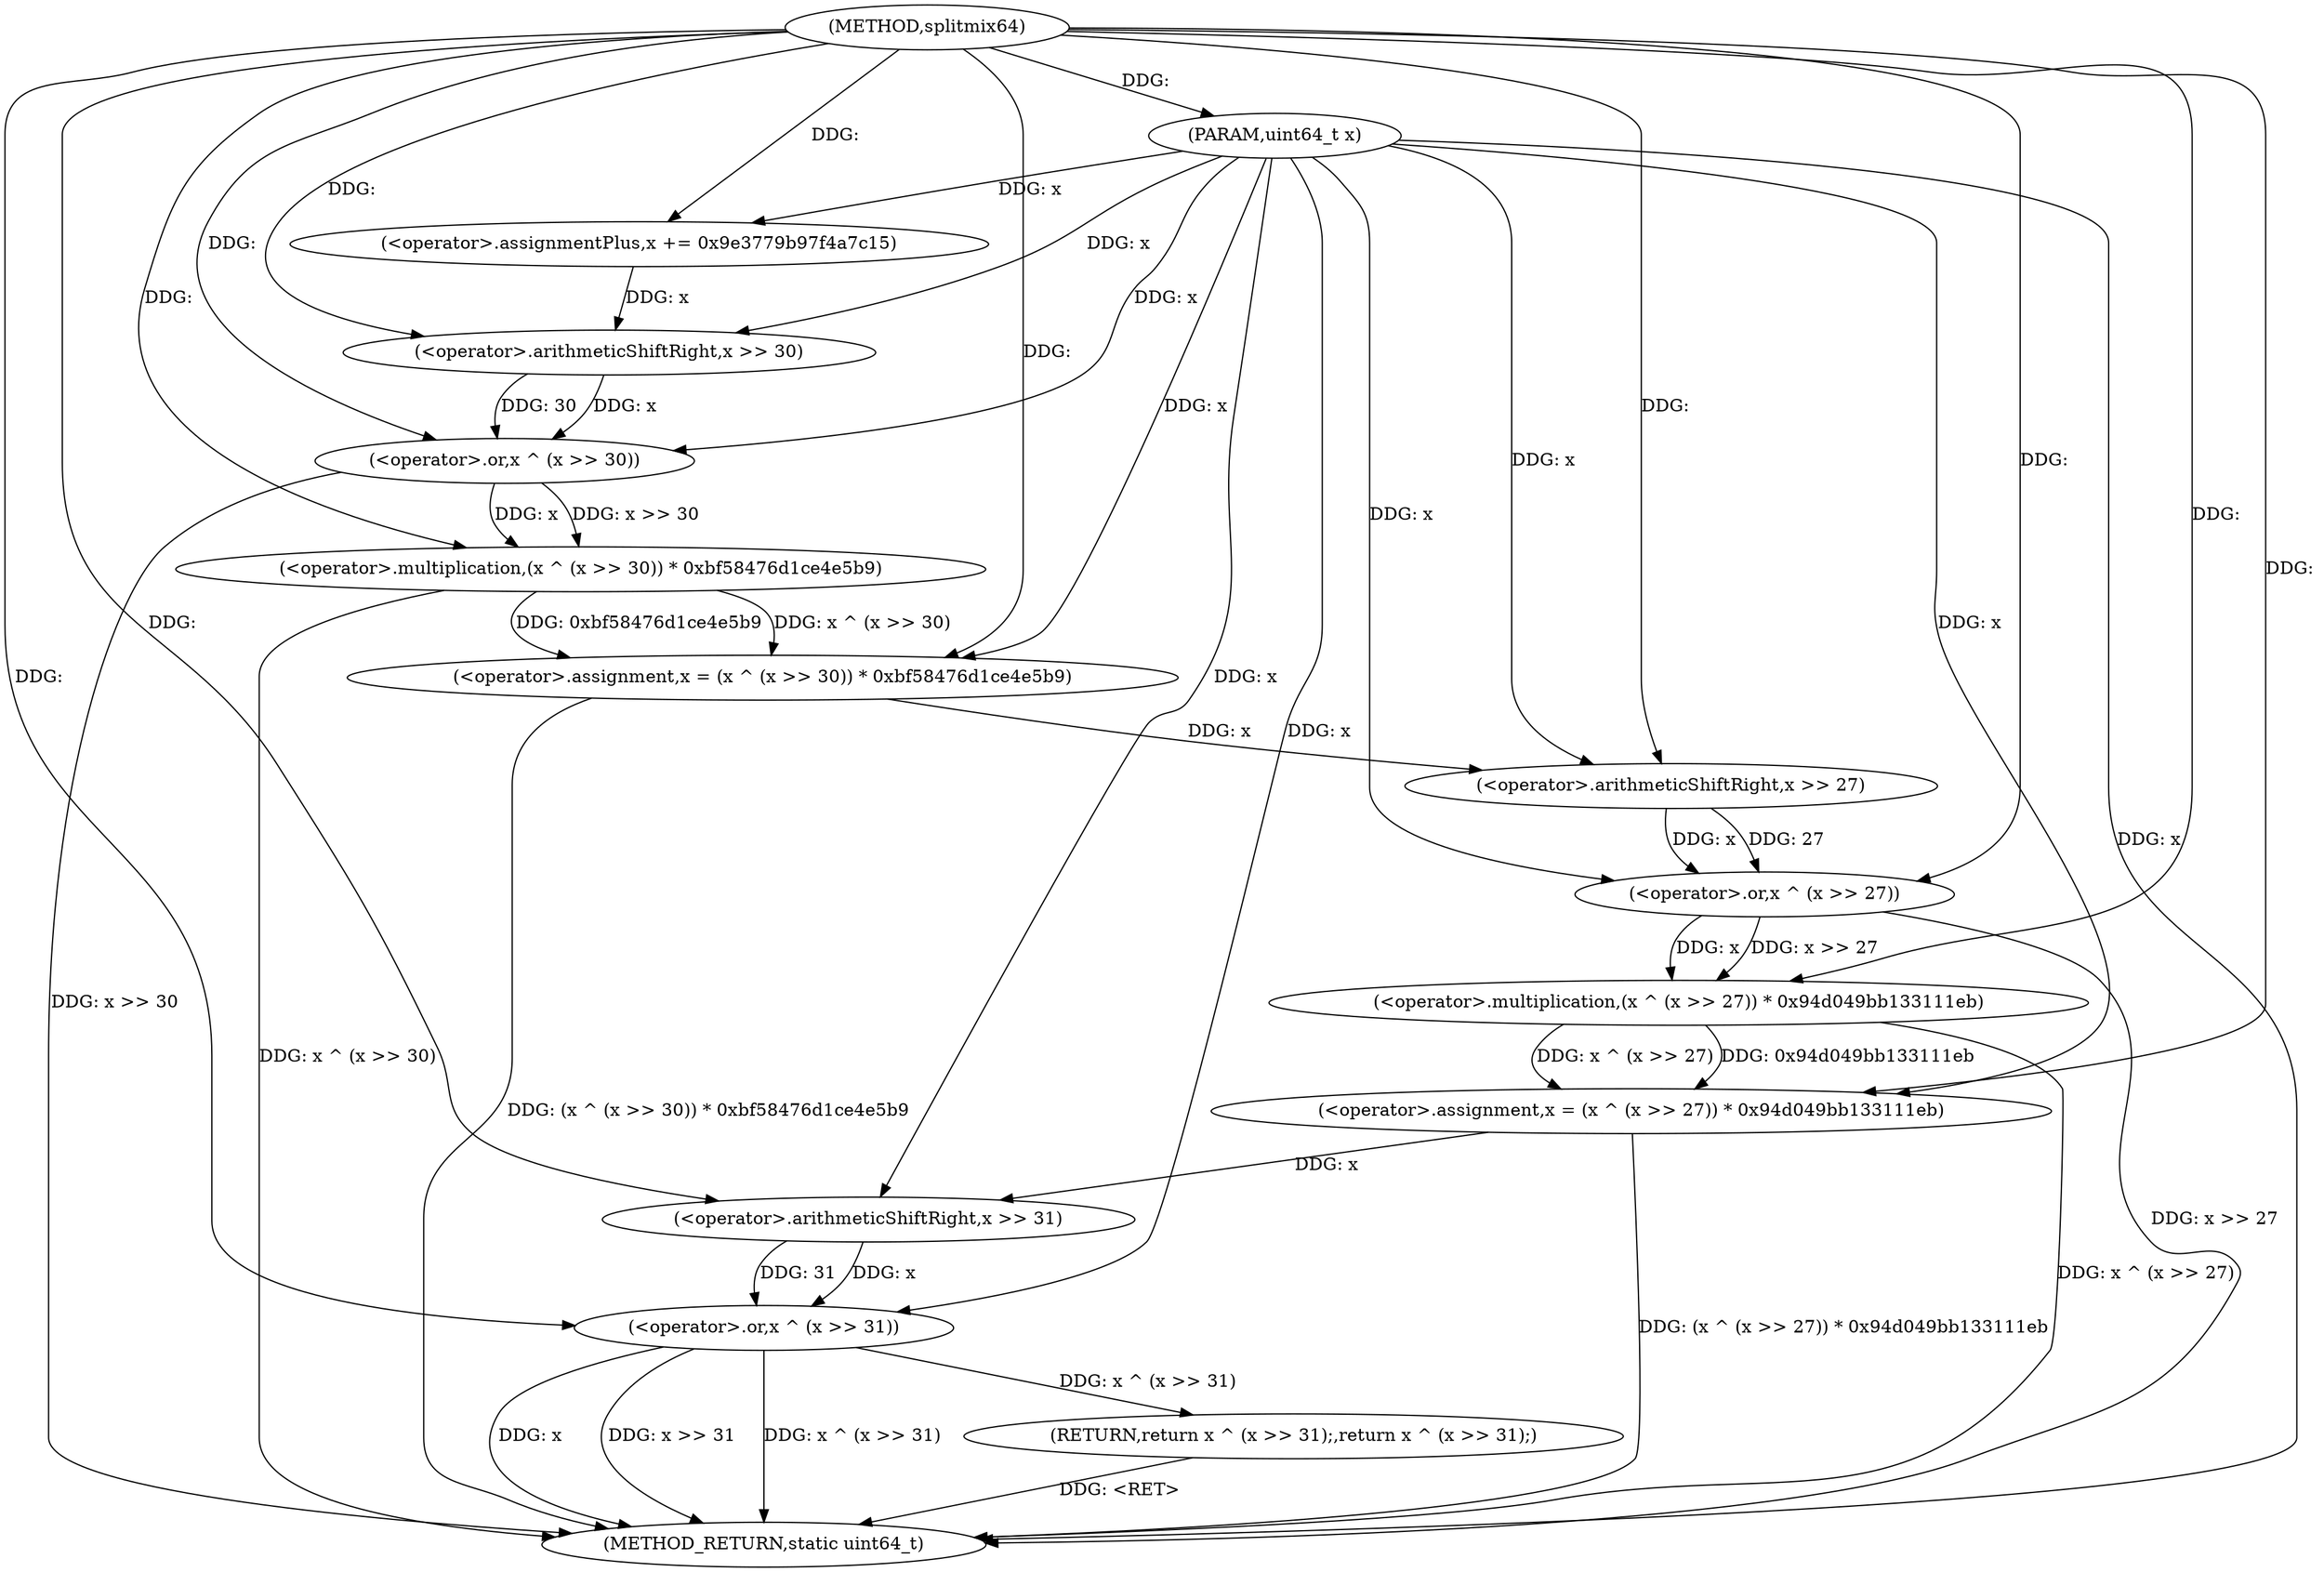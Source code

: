digraph "splitmix64" {  
"1000163" [label = "(METHOD,splitmix64)" ]
"1000193" [label = "(METHOD_RETURN,static uint64_t)" ]
"1000164" [label = "(PARAM,uint64_t x)" ]
"1000166" [label = "(<operator>.assignmentPlus,x += 0x9e3779b97f4a7c15)" ]
"1000169" [label = "(<operator>.assignment,x = (x ^ (x >> 30)) * 0xbf58476d1ce4e5b9)" ]
"1000178" [label = "(<operator>.assignment,x = (x ^ (x >> 27)) * 0x94d049bb133111eb)" ]
"1000187" [label = "(RETURN,return x ^ (x >> 31);,return x ^ (x >> 31);)" ]
"1000188" [label = "(<operator>.or,x ^ (x >> 31))" ]
"1000171" [label = "(<operator>.multiplication,(x ^ (x >> 30)) * 0xbf58476d1ce4e5b9)" ]
"1000180" [label = "(<operator>.multiplication,(x ^ (x >> 27)) * 0x94d049bb133111eb)" ]
"1000172" [label = "(<operator>.or,x ^ (x >> 30))" ]
"1000181" [label = "(<operator>.or,x ^ (x >> 27))" ]
"1000190" [label = "(<operator>.arithmeticShiftRight,x >> 31)" ]
"1000174" [label = "(<operator>.arithmeticShiftRight,x >> 30)" ]
"1000183" [label = "(<operator>.arithmeticShiftRight,x >> 27)" ]
  "1000164" -> "1000193"  [ label = "DDG: x"] 
  "1000172" -> "1000193"  [ label = "DDG: x >> 30"] 
  "1000171" -> "1000193"  [ label = "DDG: x ^ (x >> 30)"] 
  "1000169" -> "1000193"  [ label = "DDG: (x ^ (x >> 30)) * 0xbf58476d1ce4e5b9"] 
  "1000181" -> "1000193"  [ label = "DDG: x >> 27"] 
  "1000180" -> "1000193"  [ label = "DDG: x ^ (x >> 27)"] 
  "1000178" -> "1000193"  [ label = "DDG: (x ^ (x >> 27)) * 0x94d049bb133111eb"] 
  "1000188" -> "1000193"  [ label = "DDG: x"] 
  "1000188" -> "1000193"  [ label = "DDG: x >> 31"] 
  "1000188" -> "1000193"  [ label = "DDG: x ^ (x >> 31)"] 
  "1000187" -> "1000193"  [ label = "DDG: <RET>"] 
  "1000163" -> "1000164"  [ label = "DDG: "] 
  "1000163" -> "1000166"  [ label = "DDG: "] 
  "1000171" -> "1000169"  [ label = "DDG: x ^ (x >> 30)"] 
  "1000171" -> "1000169"  [ label = "DDG: 0xbf58476d1ce4e5b9"] 
  "1000180" -> "1000178"  [ label = "DDG: 0x94d049bb133111eb"] 
  "1000180" -> "1000178"  [ label = "DDG: x ^ (x >> 27)"] 
  "1000188" -> "1000187"  [ label = "DDG: x ^ (x >> 31)"] 
  "1000164" -> "1000166"  [ label = "DDG: x"] 
  "1000164" -> "1000169"  [ label = "DDG: x"] 
  "1000163" -> "1000169"  [ label = "DDG: "] 
  "1000164" -> "1000178"  [ label = "DDG: x"] 
  "1000163" -> "1000178"  [ label = "DDG: "] 
  "1000172" -> "1000171"  [ label = "DDG: x >> 30"] 
  "1000172" -> "1000171"  [ label = "DDG: x"] 
  "1000163" -> "1000171"  [ label = "DDG: "] 
  "1000181" -> "1000180"  [ label = "DDG: x"] 
  "1000181" -> "1000180"  [ label = "DDG: x >> 27"] 
  "1000163" -> "1000180"  [ label = "DDG: "] 
  "1000190" -> "1000188"  [ label = "DDG: x"] 
  "1000164" -> "1000188"  [ label = "DDG: x"] 
  "1000163" -> "1000188"  [ label = "DDG: "] 
  "1000190" -> "1000188"  [ label = "DDG: 31"] 
  "1000174" -> "1000172"  [ label = "DDG: x"] 
  "1000164" -> "1000172"  [ label = "DDG: x"] 
  "1000163" -> "1000172"  [ label = "DDG: "] 
  "1000174" -> "1000172"  [ label = "DDG: 30"] 
  "1000183" -> "1000181"  [ label = "DDG: x"] 
  "1000164" -> "1000181"  [ label = "DDG: x"] 
  "1000163" -> "1000181"  [ label = "DDG: "] 
  "1000183" -> "1000181"  [ label = "DDG: 27"] 
  "1000178" -> "1000190"  [ label = "DDG: x"] 
  "1000164" -> "1000190"  [ label = "DDG: x"] 
  "1000163" -> "1000190"  [ label = "DDG: "] 
  "1000166" -> "1000174"  [ label = "DDG: x"] 
  "1000164" -> "1000174"  [ label = "DDG: x"] 
  "1000163" -> "1000174"  [ label = "DDG: "] 
  "1000169" -> "1000183"  [ label = "DDG: x"] 
  "1000164" -> "1000183"  [ label = "DDG: x"] 
  "1000163" -> "1000183"  [ label = "DDG: "] 
}
